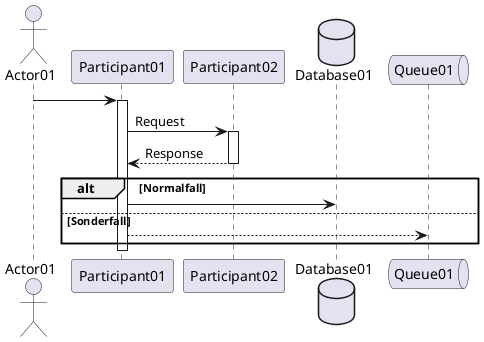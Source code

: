 @startuml
actor Actor01
participant Participant01
Actor01 -> Participant01
activate Participant01
Participant01 -> Participant02: Request
activate Participant02
Participant01 <-- Participant02: Response
deactivate Participant02
database Database01
queue Queue01
alt Normalfall
    Participant01 -> Database01
else Sonderfall
    Participant01 --> Queue01
end
deactivate Participant01
@enduml
